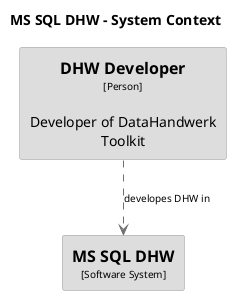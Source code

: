 @startuml(id=MSSQLDHW-SystemContext)
title MS SQL DHW - System Context

skinparam {
  shadowing false
  arrowFontSize 10
  defaultTextAlignment center
  wrapWidth 200
  maxMessageSize 100
}
hide stereotype
top to bottom direction
skinparam rectangle<<1>> {
  BackgroundColor #dddddd
  FontColor #000000
  BorderColor #9A9A9A
}
skinparam rectangle<<5>> {
  BackgroundColor #dddddd
  FontColor #000000
  BorderColor #9A9A9A
}
rectangle "==DHW Developer\n<size:10>[Person]</size>\n\nDeveloper of DataHandwerk Toolkit" <<1>> as 1
rectangle "==MS SQL DHW\n<size:10>[Software System]</size>" <<5>> as 5
1 .[#707070].> 5 : "developes DHW in"
@enduml